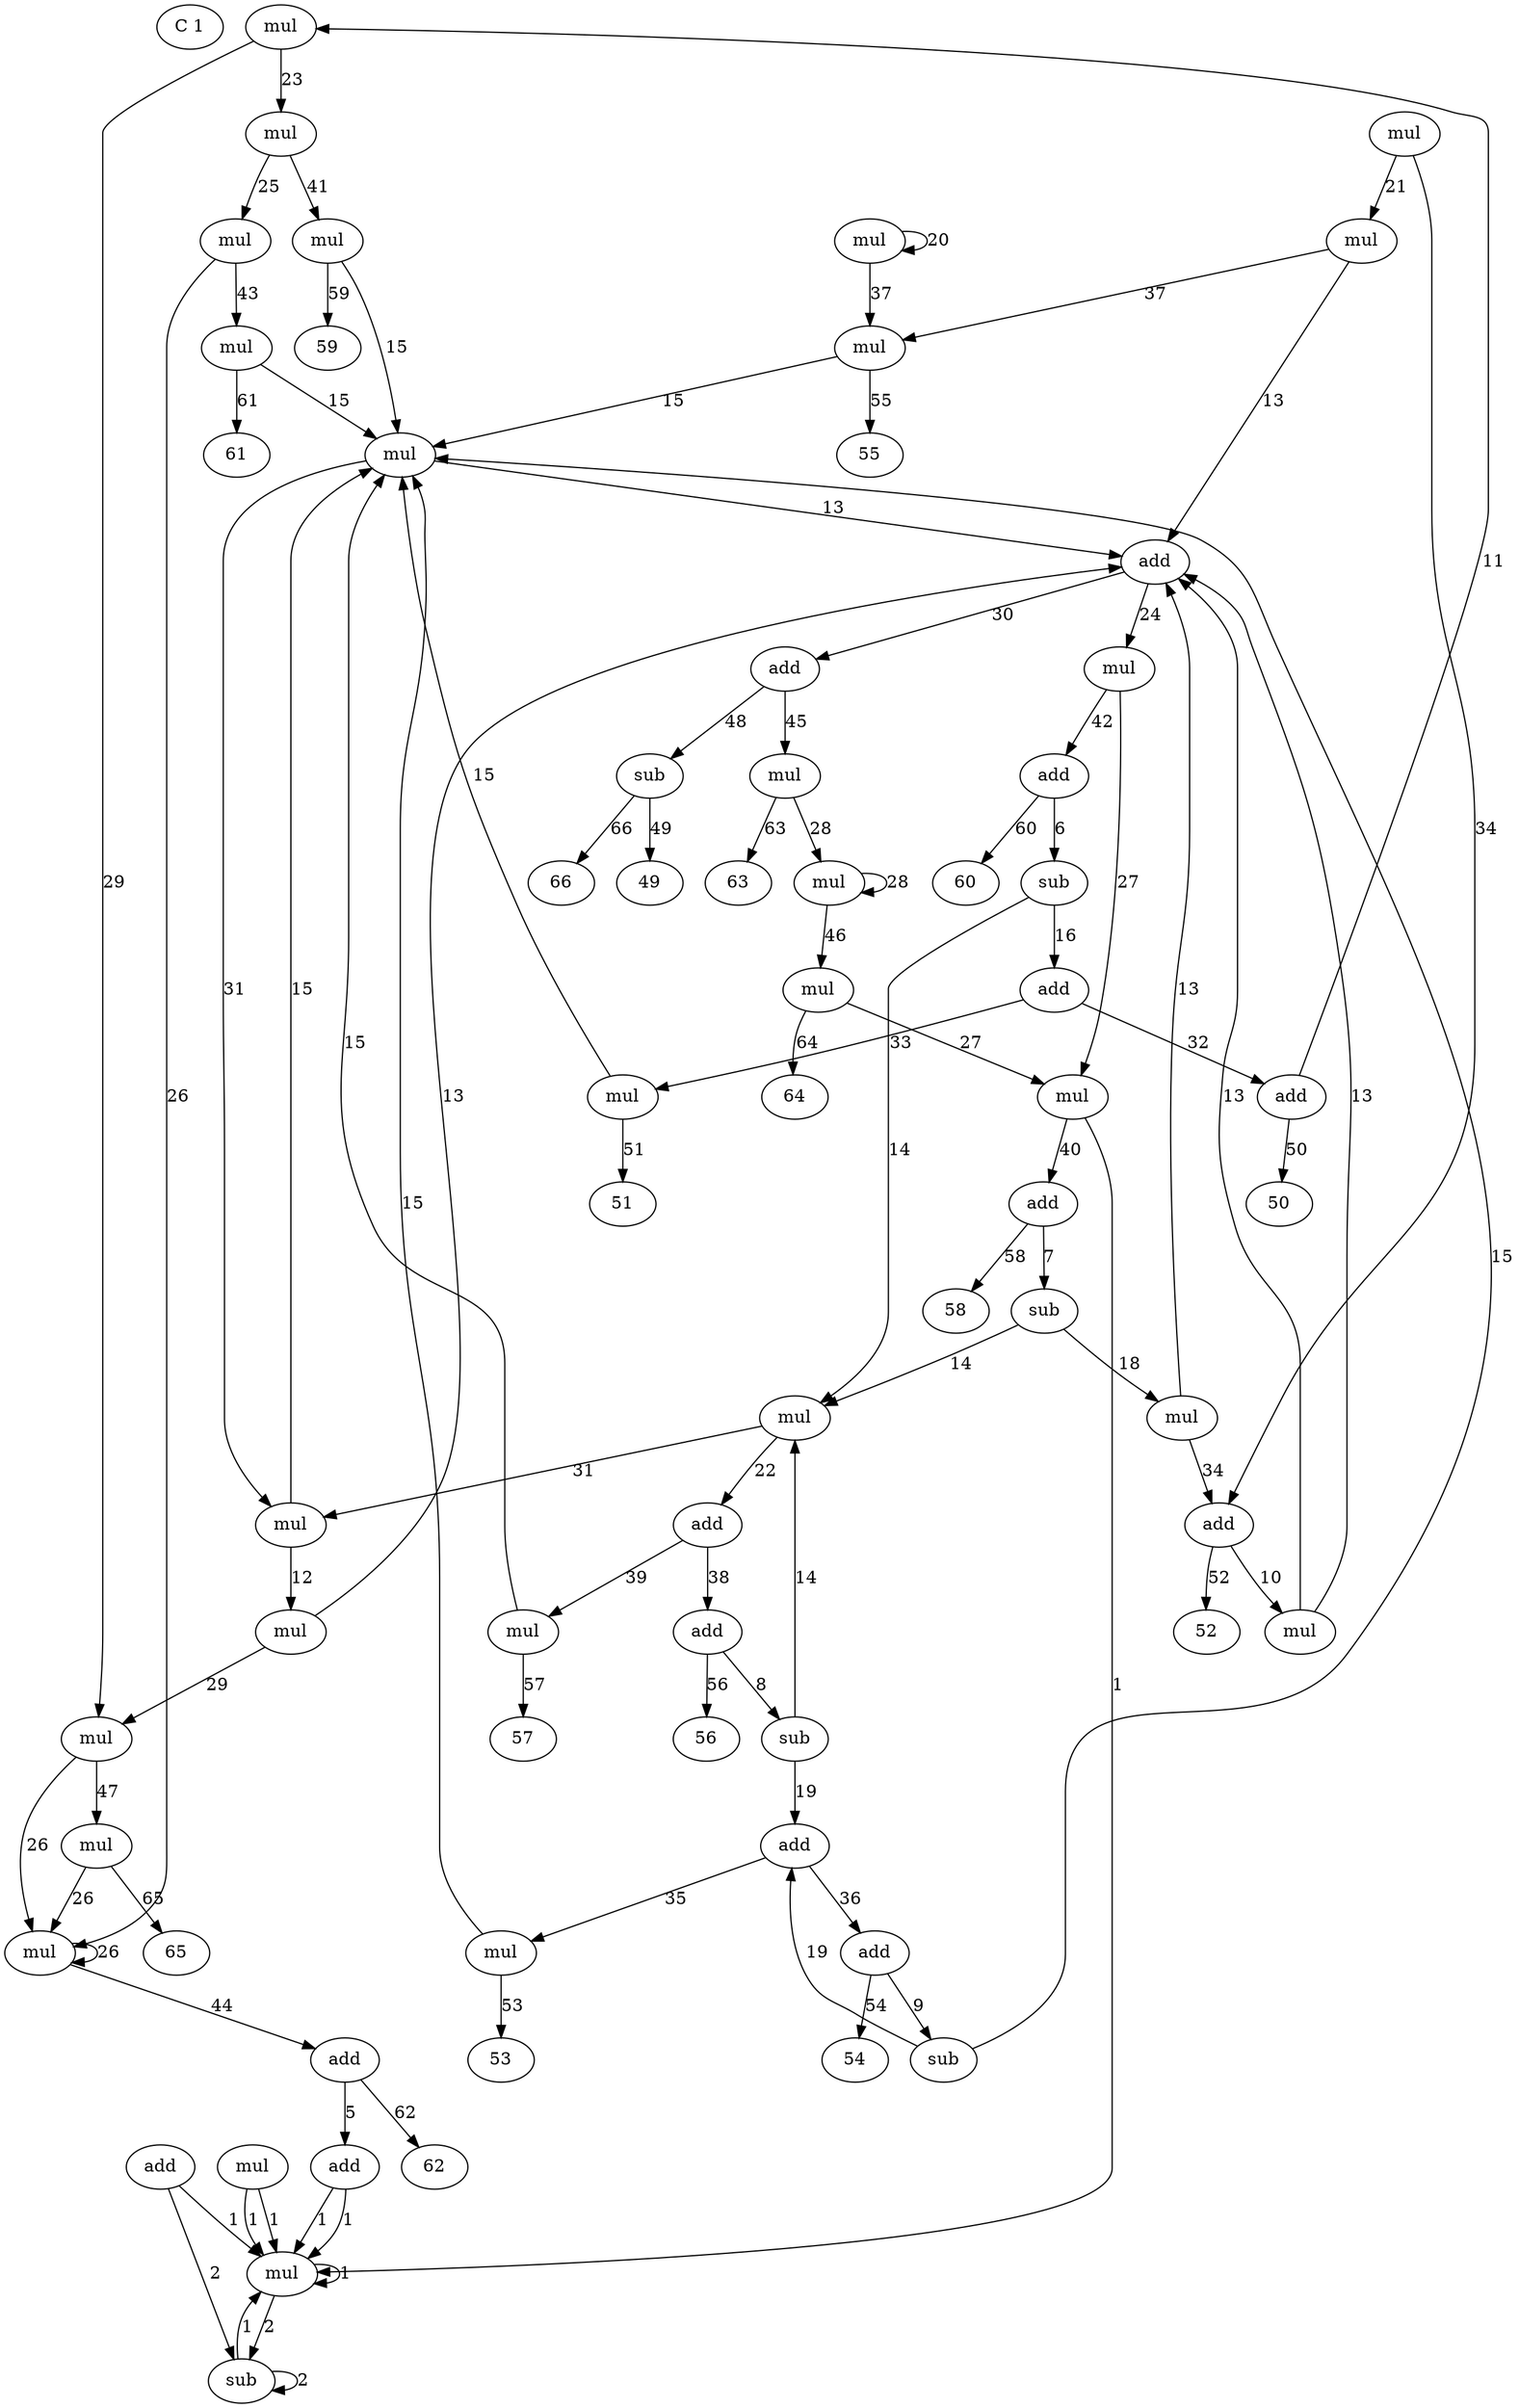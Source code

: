 digraph G {
0 [label="C 1"]
1 [label="mul"]
1 -> 1 [label="1"]
1 -> 2 [label="2"]
2 [label="sub"]
2 -> 2 [label="2"]
2 -> 1 [label="1"]
3 [label="add"]
3 -> 1 [label="1"]
3 -> 2 [label="2"]
4 [label="mul"]
4 -> 1 [label="1"]
4 -> 1 [label="1"]
5 [label="add"]
5 -> 1 [label="1"]
5 -> 1 [label="1"]
6 [label="sub"]
6 -> 14 [label="14"]
6 -> 16 [label="16"]
7 [label="sub"]
7 -> 14 [label="14"]
7 -> 18 [label="18"]
8 [label="sub"]
8 -> 14 [label="14"]
8 -> 19 [label="19"]
9 [label="sub"]
9 -> 15 [label="15"]
9 -> 19 [label="19"]
10 [label="mul"]
10 -> 13 [label="13"]
10 -> 13 [label="13"]
11 [label="mul"]
11 -> 23 [label="23"]
11 -> 29 [label="29"]
12 [label="mul"]
12 -> 13 [label="13"]
12 -> 29 [label="29"]
13 [label="add"]
13 -> 24 [label="24"]
13 -> 30 [label="30"]
14 [label="mul"]
14 -> 22 [label="22"]
14 -> 31 [label="31"]
15 [label="mul"]
15 -> 13 [label="13"]
15 -> 31 [label="31"]
16 [label="add"]
16 -> 32 [label="32"]
16 -> 33 [label="33"]
17 [label="mul"]
17 -> 21 [label="21"]
17 -> 34 [label="34"]
18 [label="mul"]
18 -> 13 [label="13"]
18 -> 34 [label="34"]
19 [label="add"]
19 -> 35 [label="35"]
19 -> 36 [label="36"]
20 [label="mul"]
20 -> 20 [label="20"]
20 -> 37 [label="37"]
21 [label="mul"]
21 -> 13 [label="13"]
21 -> 37 [label="37"]
22 [label="add"]
22 -> 38 [label="38"]
22 -> 39 [label="39"]
23 [label="mul"]
23 -> 25 [label="25"]
23 -> 41 [label="41"]
24 [label="mul"]
24 -> 27 [label="27"]
24 -> 42 [label="42"]
25 [label="mul"]
25 -> 26 [label="26"]
25 -> 43 [label="43"]
26 [label="mul"]
26 -> 26 [label="26"]
26 -> 44 [label="44"]
27 [label="mul"]
27 -> 1 [label="1"]
27 -> 40 [label="40"]
28 [label="mul"]
28 -> 28 [label="28"]
28 -> 46 [label="46"]
29 [label="mul"]
29 -> 26 [label="26"]
29 -> 47 [label="47"]
30 [label="add"]
30 -> 45 [label="45"]
30 -> 48 [label="48"]
31 [label="mul"]
31 -> 12 [label="12"]
31 -> 15 [label="15"]
32 [label="add"]
32 -> 11 [label="11"]
32 -> 50 [label="50"]
33 [label="mul"]
33 -> 15 [label="15"]
33 -> 51 [label="51"]
34 [label="add"]
34 -> 10 [label="10"]
34 -> 52 [label="52"]
35 [label="mul"]
35 -> 15 [label="15"]
35 -> 53 [label="53"]
36 [label="add"]
36 -> 9 [label="9"]
36 -> 54 [label="54"]
37 [label="mul"]
37 -> 15 [label="15"]
37 -> 55 [label="55"]
38 [label="add"]
38 -> 8 [label="8"]
38 -> 56 [label="56"]
39 [label="mul"]
39 -> 15 [label="15"]
39 -> 57 [label="57"]
40 [label="add"]
40 -> 7 [label="7"]
40 -> 58 [label="58"]
41 [label="mul"]
41 -> 15 [label="15"]
41 -> 59 [label="59"]
42 [label="add"]
42 -> 6 [label="6"]
42 -> 60 [label="60"]
43 [label="mul"]
43 -> 15 [label="15"]
43 -> 61 [label="61"]
44 [label="add"]
44 -> 5 [label="5"]
44 -> 62 [label="62"]
45 [label="mul"]
45 -> 28 [label="28"]
45 -> 63 [label="63"]
46 [label="mul"]
46 -> 27 [label="27"]
46 -> 64 [label="64"]
47 [label="mul"]
47 -> 26 [label="26"]
47 -> 65 [label="65"]
48 [label="sub"]
48 -> 49 [label="49"]
48 -> 66 [label="66"]
}

